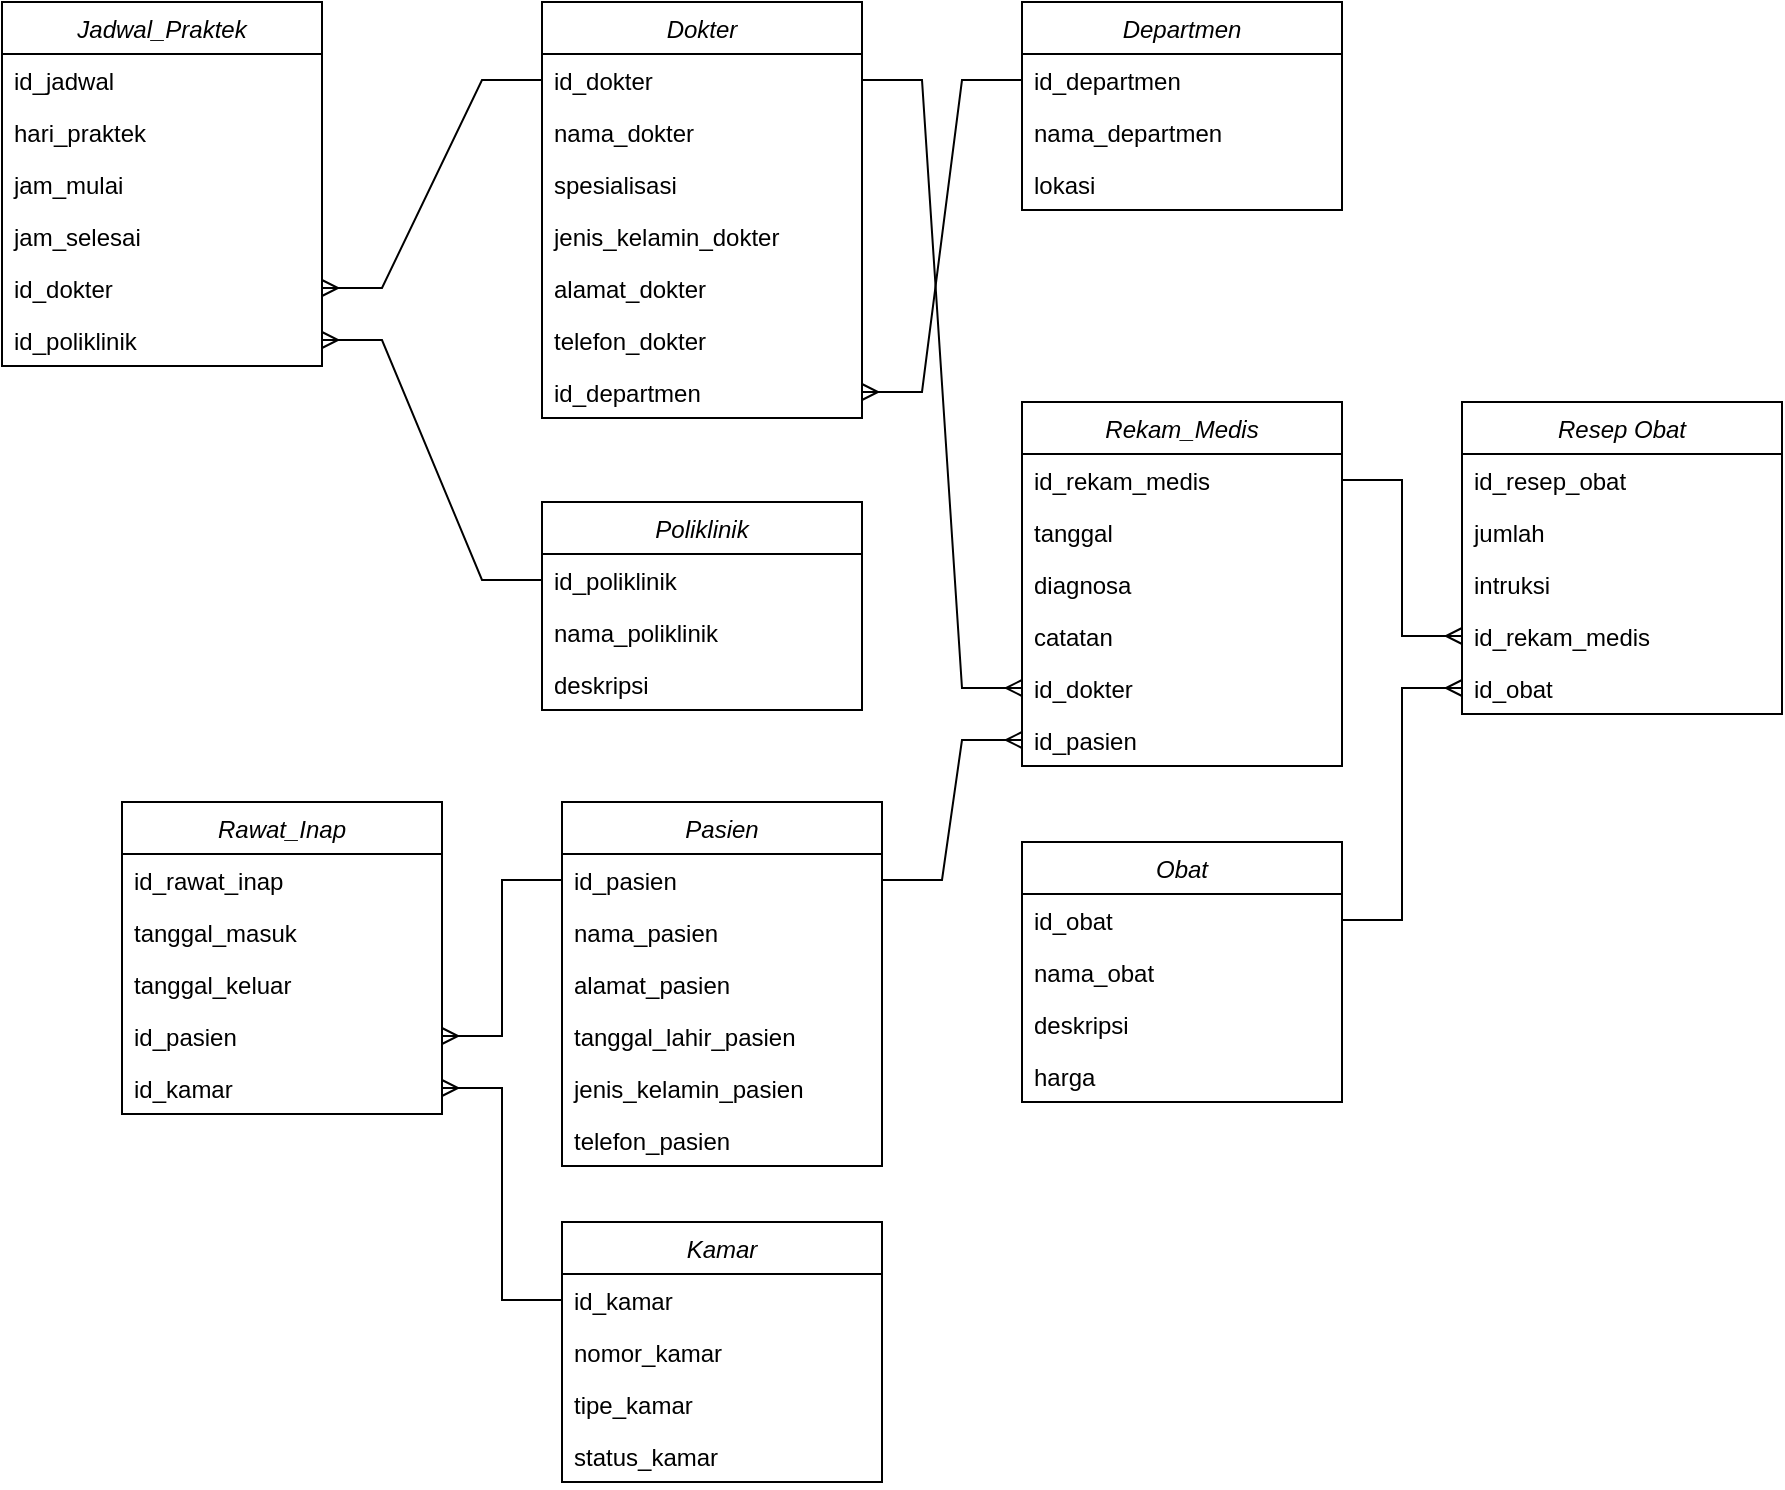 <mxfile version="24.0.2" type="google">
  <diagram id="C5RBs43oDa-KdzZeNtuy" name="Page-1">
    <mxGraphModel grid="1" page="1" gridSize="10" guides="1" tooltips="1" connect="1" arrows="1" fold="1" pageScale="1" pageWidth="827" pageHeight="1169" math="0" shadow="0">
      <root>
        <mxCell id="WIyWlLk6GJQsqaUBKTNV-0" />
        <mxCell id="WIyWlLk6GJQsqaUBKTNV-1" parent="WIyWlLk6GJQsqaUBKTNV-0" />
        <mxCell id="zkfFHV4jXpPFQw0GAbJ--0" value="Departmen" style="swimlane;fontStyle=2;align=center;verticalAlign=top;childLayout=stackLayout;horizontal=1;startSize=26;horizontalStack=0;resizeParent=1;resizeLast=0;collapsible=1;marginBottom=0;rounded=0;shadow=0;strokeWidth=1;" vertex="1" parent="WIyWlLk6GJQsqaUBKTNV-1">
          <mxGeometry x="680" y="50" width="160" height="104" as="geometry">
            <mxRectangle x="230" y="140" width="160" height="26" as="alternateBounds" />
          </mxGeometry>
        </mxCell>
        <mxCell id="zkfFHV4jXpPFQw0GAbJ--1" value="id_departmen" style="text;align=left;verticalAlign=top;spacingLeft=4;spacingRight=4;overflow=hidden;rotatable=0;points=[[0,0.5],[1,0.5]];portConstraint=eastwest;" vertex="1" parent="zkfFHV4jXpPFQw0GAbJ--0">
          <mxGeometry y="26" width="160" height="26" as="geometry" />
        </mxCell>
        <mxCell id="zkfFHV4jXpPFQw0GAbJ--2" value="nama_departmen" style="text;align=left;verticalAlign=top;spacingLeft=4;spacingRight=4;overflow=hidden;rotatable=0;points=[[0,0.5],[1,0.5]];portConstraint=eastwest;rounded=0;shadow=0;html=0;" vertex="1" parent="zkfFHV4jXpPFQw0GAbJ--0">
          <mxGeometry y="52" width="160" height="26" as="geometry" />
        </mxCell>
        <mxCell id="zkfFHV4jXpPFQw0GAbJ--3" value="lokasi" style="text;align=left;verticalAlign=top;spacingLeft=4;spacingRight=4;overflow=hidden;rotatable=0;points=[[0,0.5],[1,0.5]];portConstraint=eastwest;rounded=0;shadow=0;html=0;" vertex="1" parent="zkfFHV4jXpPFQw0GAbJ--0">
          <mxGeometry y="78" width="160" height="26" as="geometry" />
        </mxCell>
        <mxCell id="UwSzUFP0BF3GCQewwuvg-0" value="Dokter" style="swimlane;fontStyle=2;align=center;verticalAlign=top;childLayout=stackLayout;horizontal=1;startSize=26;horizontalStack=0;resizeParent=1;resizeLast=0;collapsible=1;marginBottom=0;rounded=0;shadow=0;strokeWidth=1;" vertex="1" parent="WIyWlLk6GJQsqaUBKTNV-1">
          <mxGeometry x="440" y="50" width="160" height="208" as="geometry">
            <mxRectangle x="230" y="140" width="160" height="26" as="alternateBounds" />
          </mxGeometry>
        </mxCell>
        <mxCell id="UwSzUFP0BF3GCQewwuvg-1" value="id_dokter" style="text;align=left;verticalAlign=top;spacingLeft=4;spacingRight=4;overflow=hidden;rotatable=0;points=[[0,0.5],[1,0.5]];portConstraint=eastwest;" vertex="1" parent="UwSzUFP0BF3GCQewwuvg-0">
          <mxGeometry y="26" width="160" height="26" as="geometry" />
        </mxCell>
        <mxCell id="UwSzUFP0BF3GCQewwuvg-2" value="nama_dokter" style="text;align=left;verticalAlign=top;spacingLeft=4;spacingRight=4;overflow=hidden;rotatable=0;points=[[0,0.5],[1,0.5]];portConstraint=eastwest;rounded=0;shadow=0;html=0;" vertex="1" parent="UwSzUFP0BF3GCQewwuvg-0">
          <mxGeometry y="52" width="160" height="26" as="geometry" />
        </mxCell>
        <mxCell id="UwSzUFP0BF3GCQewwuvg-3" value="spesialisasi" style="text;align=left;verticalAlign=top;spacingLeft=4;spacingRight=4;overflow=hidden;rotatable=0;points=[[0,0.5],[1,0.5]];portConstraint=eastwest;rounded=0;shadow=0;html=0;" vertex="1" parent="UwSzUFP0BF3GCQewwuvg-0">
          <mxGeometry y="78" width="160" height="26" as="geometry" />
        </mxCell>
        <mxCell id="UwSzUFP0BF3GCQewwuvg-4" value="jenis_kelamin_dokter" style="text;align=left;verticalAlign=top;spacingLeft=4;spacingRight=4;overflow=hidden;rotatable=0;points=[[0,0.5],[1,0.5]];portConstraint=eastwest;rounded=0;shadow=0;html=0;" vertex="1" parent="UwSzUFP0BF3GCQewwuvg-0">
          <mxGeometry y="104" width="160" height="26" as="geometry" />
        </mxCell>
        <mxCell id="UwSzUFP0BF3GCQewwuvg-5" value="alamat_dokter" style="text;align=left;verticalAlign=top;spacingLeft=4;spacingRight=4;overflow=hidden;rotatable=0;points=[[0,0.5],[1,0.5]];portConstraint=eastwest;rounded=0;shadow=0;html=0;" vertex="1" parent="UwSzUFP0BF3GCQewwuvg-0">
          <mxGeometry y="130" width="160" height="26" as="geometry" />
        </mxCell>
        <mxCell id="UwSzUFP0BF3GCQewwuvg-6" value="telefon_dokter" style="text;align=left;verticalAlign=top;spacingLeft=4;spacingRight=4;overflow=hidden;rotatable=0;points=[[0,0.5],[1,0.5]];portConstraint=eastwest;rounded=0;shadow=0;html=0;" vertex="1" parent="UwSzUFP0BF3GCQewwuvg-0">
          <mxGeometry y="156" width="160" height="26" as="geometry" />
        </mxCell>
        <mxCell id="UwSzUFP0BF3GCQewwuvg-7" value="id_departmen" style="text;align=left;verticalAlign=top;spacingLeft=4;spacingRight=4;overflow=hidden;rotatable=0;points=[[0,0.5],[1,0.5]];portConstraint=eastwest;rounded=0;shadow=0;html=0;" vertex="1" parent="UwSzUFP0BF3GCQewwuvg-0">
          <mxGeometry y="182" width="160" height="26" as="geometry" />
        </mxCell>
        <mxCell id="UwSzUFP0BF3GCQewwuvg-8" value="Jadwal_Praktek" style="swimlane;fontStyle=2;align=center;verticalAlign=top;childLayout=stackLayout;horizontal=1;startSize=26;horizontalStack=0;resizeParent=1;resizeLast=0;collapsible=1;marginBottom=0;rounded=0;shadow=0;strokeWidth=1;" vertex="1" parent="WIyWlLk6GJQsqaUBKTNV-1">
          <mxGeometry x="170" y="50" width="160" height="182" as="geometry">
            <mxRectangle x="230" y="140" width="160" height="26" as="alternateBounds" />
          </mxGeometry>
        </mxCell>
        <mxCell id="UwSzUFP0BF3GCQewwuvg-9" value="id_jadwal" style="text;align=left;verticalAlign=top;spacingLeft=4;spacingRight=4;overflow=hidden;rotatable=0;points=[[0,0.5],[1,0.5]];portConstraint=eastwest;" vertex="1" parent="UwSzUFP0BF3GCQewwuvg-8">
          <mxGeometry y="26" width="160" height="26" as="geometry" />
        </mxCell>
        <mxCell id="UwSzUFP0BF3GCQewwuvg-10" value="hari_praktek" style="text;align=left;verticalAlign=top;spacingLeft=4;spacingRight=4;overflow=hidden;rotatable=0;points=[[0,0.5],[1,0.5]];portConstraint=eastwest;rounded=0;shadow=0;html=0;" vertex="1" parent="UwSzUFP0BF3GCQewwuvg-8">
          <mxGeometry y="52" width="160" height="26" as="geometry" />
        </mxCell>
        <mxCell id="UwSzUFP0BF3GCQewwuvg-11" value="jam_mulai" style="text;align=left;verticalAlign=top;spacingLeft=4;spacingRight=4;overflow=hidden;rotatable=0;points=[[0,0.5],[1,0.5]];portConstraint=eastwest;rounded=0;shadow=0;html=0;" vertex="1" parent="UwSzUFP0BF3GCQewwuvg-8">
          <mxGeometry y="78" width="160" height="26" as="geometry" />
        </mxCell>
        <mxCell id="UwSzUFP0BF3GCQewwuvg-12" value="jam_selesai" style="text;align=left;verticalAlign=top;spacingLeft=4;spacingRight=4;overflow=hidden;rotatable=0;points=[[0,0.5],[1,0.5]];portConstraint=eastwest;rounded=0;shadow=0;html=0;" vertex="1" parent="UwSzUFP0BF3GCQewwuvg-8">
          <mxGeometry y="104" width="160" height="26" as="geometry" />
        </mxCell>
        <mxCell id="UwSzUFP0BF3GCQewwuvg-13" value="id_dokter" style="text;align=left;verticalAlign=top;spacingLeft=4;spacingRight=4;overflow=hidden;rotatable=0;points=[[0,0.5],[1,0.5]];portConstraint=eastwest;rounded=0;shadow=0;html=0;" vertex="1" parent="UwSzUFP0BF3GCQewwuvg-8">
          <mxGeometry y="130" width="160" height="26" as="geometry" />
        </mxCell>
        <mxCell id="UwSzUFP0BF3GCQewwuvg-14" value="id_poliklinik" style="text;align=left;verticalAlign=top;spacingLeft=4;spacingRight=4;overflow=hidden;rotatable=0;points=[[0,0.5],[1,0.5]];portConstraint=eastwest;rounded=0;shadow=0;html=0;" vertex="1" parent="UwSzUFP0BF3GCQewwuvg-8">
          <mxGeometry y="156" width="160" height="26" as="geometry" />
        </mxCell>
        <mxCell id="UwSzUFP0BF3GCQewwuvg-16" value="Kamar" style="swimlane;fontStyle=2;align=center;verticalAlign=top;childLayout=stackLayout;horizontal=1;startSize=26;horizontalStack=0;resizeParent=1;resizeLast=0;collapsible=1;marginBottom=0;rounded=0;shadow=0;strokeWidth=1;" vertex="1" parent="WIyWlLk6GJQsqaUBKTNV-1">
          <mxGeometry x="450" y="660" width="160" height="130" as="geometry">
            <mxRectangle x="230" y="140" width="160" height="26" as="alternateBounds" />
          </mxGeometry>
        </mxCell>
        <mxCell id="UwSzUFP0BF3GCQewwuvg-17" value="id_kamar" style="text;align=left;verticalAlign=top;spacingLeft=4;spacingRight=4;overflow=hidden;rotatable=0;points=[[0,0.5],[1,0.5]];portConstraint=eastwest;" vertex="1" parent="UwSzUFP0BF3GCQewwuvg-16">
          <mxGeometry y="26" width="160" height="26" as="geometry" />
        </mxCell>
        <mxCell id="UwSzUFP0BF3GCQewwuvg-18" value="nomor_kamar" style="text;align=left;verticalAlign=top;spacingLeft=4;spacingRight=4;overflow=hidden;rotatable=0;points=[[0,0.5],[1,0.5]];portConstraint=eastwest;rounded=0;shadow=0;html=0;" vertex="1" parent="UwSzUFP0BF3GCQewwuvg-16">
          <mxGeometry y="52" width="160" height="26" as="geometry" />
        </mxCell>
        <mxCell id="UwSzUFP0BF3GCQewwuvg-19" value="tipe_kamar" style="text;align=left;verticalAlign=top;spacingLeft=4;spacingRight=4;overflow=hidden;rotatable=0;points=[[0,0.5],[1,0.5]];portConstraint=eastwest;rounded=0;shadow=0;html=0;" vertex="1" parent="UwSzUFP0BF3GCQewwuvg-16">
          <mxGeometry y="78" width="160" height="26" as="geometry" />
        </mxCell>
        <mxCell id="UwSzUFP0BF3GCQewwuvg-20" value="status_kamar" style="text;align=left;verticalAlign=top;spacingLeft=4;spacingRight=4;overflow=hidden;rotatable=0;points=[[0,0.5],[1,0.5]];portConstraint=eastwest;rounded=0;shadow=0;html=0;" vertex="1" parent="UwSzUFP0BF3GCQewwuvg-16">
          <mxGeometry y="104" width="160" height="26" as="geometry" />
        </mxCell>
        <mxCell id="UwSzUFP0BF3GCQewwuvg-23" value="Obat" style="swimlane;fontStyle=2;align=center;verticalAlign=top;childLayout=stackLayout;horizontal=1;startSize=26;horizontalStack=0;resizeParent=1;resizeLast=0;collapsible=1;marginBottom=0;rounded=0;shadow=0;strokeWidth=1;" vertex="1" parent="WIyWlLk6GJQsqaUBKTNV-1">
          <mxGeometry x="680" y="470" width="160" height="130" as="geometry">
            <mxRectangle x="230" y="140" width="160" height="26" as="alternateBounds" />
          </mxGeometry>
        </mxCell>
        <mxCell id="UwSzUFP0BF3GCQewwuvg-24" value="id_obat" style="text;align=left;verticalAlign=top;spacingLeft=4;spacingRight=4;overflow=hidden;rotatable=0;points=[[0,0.5],[1,0.5]];portConstraint=eastwest;" vertex="1" parent="UwSzUFP0BF3GCQewwuvg-23">
          <mxGeometry y="26" width="160" height="26" as="geometry" />
        </mxCell>
        <mxCell id="UwSzUFP0BF3GCQewwuvg-25" value="nama_obat" style="text;align=left;verticalAlign=top;spacingLeft=4;spacingRight=4;overflow=hidden;rotatable=0;points=[[0,0.5],[1,0.5]];portConstraint=eastwest;rounded=0;shadow=0;html=0;" vertex="1" parent="UwSzUFP0BF3GCQewwuvg-23">
          <mxGeometry y="52" width="160" height="26" as="geometry" />
        </mxCell>
        <mxCell id="UwSzUFP0BF3GCQewwuvg-26" value="deskripsi" style="text;align=left;verticalAlign=top;spacingLeft=4;spacingRight=4;overflow=hidden;rotatable=0;points=[[0,0.5],[1,0.5]];portConstraint=eastwest;rounded=0;shadow=0;html=0;" vertex="1" parent="UwSzUFP0BF3GCQewwuvg-23">
          <mxGeometry y="78" width="160" height="26" as="geometry" />
        </mxCell>
        <mxCell id="UwSzUFP0BF3GCQewwuvg-27" value="harga" style="text;align=left;verticalAlign=top;spacingLeft=4;spacingRight=4;overflow=hidden;rotatable=0;points=[[0,0.5],[1,0.5]];portConstraint=eastwest;rounded=0;shadow=0;html=0;" vertex="1" parent="UwSzUFP0BF3GCQewwuvg-23">
          <mxGeometry y="104" width="160" height="26" as="geometry" />
        </mxCell>
        <mxCell id="UwSzUFP0BF3GCQewwuvg-28" value="Pasien" style="swimlane;fontStyle=2;align=center;verticalAlign=top;childLayout=stackLayout;horizontal=1;startSize=26;horizontalStack=0;resizeParent=1;resizeLast=0;collapsible=1;marginBottom=0;rounded=0;shadow=0;strokeWidth=1;" vertex="1" parent="WIyWlLk6GJQsqaUBKTNV-1">
          <mxGeometry x="450" y="450" width="160" height="182" as="geometry">
            <mxRectangle x="230" y="140" width="160" height="26" as="alternateBounds" />
          </mxGeometry>
        </mxCell>
        <mxCell id="UwSzUFP0BF3GCQewwuvg-29" value="id_pasien" style="text;align=left;verticalAlign=top;spacingLeft=4;spacingRight=4;overflow=hidden;rotatable=0;points=[[0,0.5],[1,0.5]];portConstraint=eastwest;" vertex="1" parent="UwSzUFP0BF3GCQewwuvg-28">
          <mxGeometry y="26" width="160" height="26" as="geometry" />
        </mxCell>
        <mxCell id="UwSzUFP0BF3GCQewwuvg-30" value="nama_pasien" style="text;align=left;verticalAlign=top;spacingLeft=4;spacingRight=4;overflow=hidden;rotatable=0;points=[[0,0.5],[1,0.5]];portConstraint=eastwest;rounded=0;shadow=0;html=0;" vertex="1" parent="UwSzUFP0BF3GCQewwuvg-28">
          <mxGeometry y="52" width="160" height="26" as="geometry" />
        </mxCell>
        <mxCell id="UwSzUFP0BF3GCQewwuvg-31" value="alamat_pasien" style="text;align=left;verticalAlign=top;spacingLeft=4;spacingRight=4;overflow=hidden;rotatable=0;points=[[0,0.5],[1,0.5]];portConstraint=eastwest;rounded=0;shadow=0;html=0;" vertex="1" parent="UwSzUFP0BF3GCQewwuvg-28">
          <mxGeometry y="78" width="160" height="26" as="geometry" />
        </mxCell>
        <mxCell id="UwSzUFP0BF3GCQewwuvg-32" value="tanggal_lahir_pasien" style="text;align=left;verticalAlign=top;spacingLeft=4;spacingRight=4;overflow=hidden;rotatable=0;points=[[0,0.5],[1,0.5]];portConstraint=eastwest;rounded=0;shadow=0;html=0;" vertex="1" parent="UwSzUFP0BF3GCQewwuvg-28">
          <mxGeometry y="104" width="160" height="26" as="geometry" />
        </mxCell>
        <mxCell id="UwSzUFP0BF3GCQewwuvg-33" value="jenis_kelamin_pasien" style="text;align=left;verticalAlign=top;spacingLeft=4;spacingRight=4;overflow=hidden;rotatable=0;points=[[0,0.5],[1,0.5]];portConstraint=eastwest;rounded=0;shadow=0;html=0;" vertex="1" parent="UwSzUFP0BF3GCQewwuvg-28">
          <mxGeometry y="130" width="160" height="26" as="geometry" />
        </mxCell>
        <mxCell id="UwSzUFP0BF3GCQewwuvg-34" value="telefon_pasien" style="text;align=left;verticalAlign=top;spacingLeft=4;spacingRight=4;overflow=hidden;rotatable=0;points=[[0,0.5],[1,0.5]];portConstraint=eastwest;rounded=0;shadow=0;html=0;" vertex="1" parent="UwSzUFP0BF3GCQewwuvg-28">
          <mxGeometry y="156" width="160" height="26" as="geometry" />
        </mxCell>
        <mxCell id="UwSzUFP0BF3GCQewwuvg-35" value="Poliklinik" style="swimlane;fontStyle=2;align=center;verticalAlign=top;childLayout=stackLayout;horizontal=1;startSize=26;horizontalStack=0;resizeParent=1;resizeLast=0;collapsible=1;marginBottom=0;rounded=0;shadow=0;strokeWidth=1;" vertex="1" parent="WIyWlLk6GJQsqaUBKTNV-1">
          <mxGeometry x="440" y="300" width="160" height="104" as="geometry">
            <mxRectangle x="230" y="140" width="160" height="26" as="alternateBounds" />
          </mxGeometry>
        </mxCell>
        <mxCell id="UwSzUFP0BF3GCQewwuvg-36" value="id_poliklinik" style="text;align=left;verticalAlign=top;spacingLeft=4;spacingRight=4;overflow=hidden;rotatable=0;points=[[0,0.5],[1,0.5]];portConstraint=eastwest;" vertex="1" parent="UwSzUFP0BF3GCQewwuvg-35">
          <mxGeometry y="26" width="160" height="26" as="geometry" />
        </mxCell>
        <mxCell id="UwSzUFP0BF3GCQewwuvg-37" value="nama_poliklinik" style="text;align=left;verticalAlign=top;spacingLeft=4;spacingRight=4;overflow=hidden;rotatable=0;points=[[0,0.5],[1,0.5]];portConstraint=eastwest;rounded=0;shadow=0;html=0;" vertex="1" parent="UwSzUFP0BF3GCQewwuvg-35">
          <mxGeometry y="52" width="160" height="26" as="geometry" />
        </mxCell>
        <mxCell id="UwSzUFP0BF3GCQewwuvg-38" value="deskripsi" style="text;align=left;verticalAlign=top;spacingLeft=4;spacingRight=4;overflow=hidden;rotatable=0;points=[[0,0.5],[1,0.5]];portConstraint=eastwest;rounded=0;shadow=0;html=0;" vertex="1" parent="UwSzUFP0BF3GCQewwuvg-35">
          <mxGeometry y="78" width="160" height="26" as="geometry" />
        </mxCell>
        <mxCell id="UwSzUFP0BF3GCQewwuvg-40" value="Rawat_Inap" style="swimlane;fontStyle=2;align=center;verticalAlign=top;childLayout=stackLayout;horizontal=1;startSize=26;horizontalStack=0;resizeParent=1;resizeLast=0;collapsible=1;marginBottom=0;rounded=0;shadow=0;strokeWidth=1;" vertex="1" parent="WIyWlLk6GJQsqaUBKTNV-1">
          <mxGeometry x="230" y="450" width="160" height="156" as="geometry">
            <mxRectangle x="230" y="140" width="160" height="26" as="alternateBounds" />
          </mxGeometry>
        </mxCell>
        <mxCell id="UwSzUFP0BF3GCQewwuvg-41" value="id_rawat_inap" style="text;align=left;verticalAlign=top;spacingLeft=4;spacingRight=4;overflow=hidden;rotatable=0;points=[[0,0.5],[1,0.5]];portConstraint=eastwest;" vertex="1" parent="UwSzUFP0BF3GCQewwuvg-40">
          <mxGeometry y="26" width="160" height="26" as="geometry" />
        </mxCell>
        <mxCell id="UwSzUFP0BF3GCQewwuvg-44" value="tanggal_masuk" style="text;align=left;verticalAlign=top;spacingLeft=4;spacingRight=4;overflow=hidden;rotatable=0;points=[[0,0.5],[1,0.5]];portConstraint=eastwest;rounded=0;shadow=0;html=0;" vertex="1" parent="UwSzUFP0BF3GCQewwuvg-40">
          <mxGeometry y="52" width="160" height="26" as="geometry" />
        </mxCell>
        <mxCell id="UwSzUFP0BF3GCQewwuvg-45" value="tanggal_keluar" style="text;align=left;verticalAlign=top;spacingLeft=4;spacingRight=4;overflow=hidden;rotatable=0;points=[[0,0.5],[1,0.5]];portConstraint=eastwest;rounded=0;shadow=0;html=0;" vertex="1" parent="UwSzUFP0BF3GCQewwuvg-40">
          <mxGeometry y="78" width="160" height="26" as="geometry" />
        </mxCell>
        <mxCell id="UwSzUFP0BF3GCQewwuvg-42" value="id_pasien" style="text;align=left;verticalAlign=top;spacingLeft=4;spacingRight=4;overflow=hidden;rotatable=0;points=[[0,0.5],[1,0.5]];portConstraint=eastwest;rounded=0;shadow=0;html=0;" vertex="1" parent="UwSzUFP0BF3GCQewwuvg-40">
          <mxGeometry y="104" width="160" height="26" as="geometry" />
        </mxCell>
        <mxCell id="UwSzUFP0BF3GCQewwuvg-43" value="id_kamar" style="text;align=left;verticalAlign=top;spacingLeft=4;spacingRight=4;overflow=hidden;rotatable=0;points=[[0,0.5],[1,0.5]];portConstraint=eastwest;rounded=0;shadow=0;html=0;" vertex="1" parent="UwSzUFP0BF3GCQewwuvg-40">
          <mxGeometry y="130" width="160" height="26" as="geometry" />
        </mxCell>
        <mxCell id="UwSzUFP0BF3GCQewwuvg-47" value="Rekam_Medis" style="swimlane;fontStyle=2;align=center;verticalAlign=top;childLayout=stackLayout;horizontal=1;startSize=26;horizontalStack=0;resizeParent=1;resizeLast=0;collapsible=1;marginBottom=0;rounded=0;shadow=0;strokeWidth=1;" vertex="1" parent="WIyWlLk6GJQsqaUBKTNV-1">
          <mxGeometry x="680" y="250" width="160" height="182" as="geometry">
            <mxRectangle x="230" y="140" width="160" height="26" as="alternateBounds" />
          </mxGeometry>
        </mxCell>
        <mxCell id="UwSzUFP0BF3GCQewwuvg-48" value="id_rekam_medis" style="text;align=left;verticalAlign=top;spacingLeft=4;spacingRight=4;overflow=hidden;rotatable=0;points=[[0,0.5],[1,0.5]];portConstraint=eastwest;" vertex="1" parent="UwSzUFP0BF3GCQewwuvg-47">
          <mxGeometry y="26" width="160" height="26" as="geometry" />
        </mxCell>
        <mxCell id="UwSzUFP0BF3GCQewwuvg-49" value="tanggal" style="text;align=left;verticalAlign=top;spacingLeft=4;spacingRight=4;overflow=hidden;rotatable=0;points=[[0,0.5],[1,0.5]];portConstraint=eastwest;rounded=0;shadow=0;html=0;" vertex="1" parent="UwSzUFP0BF3GCQewwuvg-47">
          <mxGeometry y="52" width="160" height="26" as="geometry" />
        </mxCell>
        <mxCell id="UwSzUFP0BF3GCQewwuvg-50" value="diagnosa" style="text;align=left;verticalAlign=top;spacingLeft=4;spacingRight=4;overflow=hidden;rotatable=0;points=[[0,0.5],[1,0.5]];portConstraint=eastwest;rounded=0;shadow=0;html=0;" vertex="1" parent="UwSzUFP0BF3GCQewwuvg-47">
          <mxGeometry y="78" width="160" height="26" as="geometry" />
        </mxCell>
        <mxCell id="UwSzUFP0BF3GCQewwuvg-51" value="catatan" style="text;align=left;verticalAlign=top;spacingLeft=4;spacingRight=4;overflow=hidden;rotatable=0;points=[[0,0.5],[1,0.5]];portConstraint=eastwest;rounded=0;shadow=0;html=0;" vertex="1" parent="UwSzUFP0BF3GCQewwuvg-47">
          <mxGeometry y="104" width="160" height="26" as="geometry" />
        </mxCell>
        <mxCell id="UwSzUFP0BF3GCQewwuvg-52" value="id_dokter" style="text;align=left;verticalAlign=top;spacingLeft=4;spacingRight=4;overflow=hidden;rotatable=0;points=[[0,0.5],[1,0.5]];portConstraint=eastwest;rounded=0;shadow=0;html=0;" vertex="1" parent="UwSzUFP0BF3GCQewwuvg-47">
          <mxGeometry y="130" width="160" height="26" as="geometry" />
        </mxCell>
        <mxCell id="UwSzUFP0BF3GCQewwuvg-53" value="id_pasien" style="text;align=left;verticalAlign=top;spacingLeft=4;spacingRight=4;overflow=hidden;rotatable=0;points=[[0,0.5],[1,0.5]];portConstraint=eastwest;rounded=0;shadow=0;html=0;" vertex="1" parent="UwSzUFP0BF3GCQewwuvg-47">
          <mxGeometry y="156" width="160" height="26" as="geometry" />
        </mxCell>
        <mxCell id="UwSzUFP0BF3GCQewwuvg-54" value="Resep Obat" style="swimlane;fontStyle=2;align=center;verticalAlign=top;childLayout=stackLayout;horizontal=1;startSize=26;horizontalStack=0;resizeParent=1;resizeLast=0;collapsible=1;marginBottom=0;rounded=0;shadow=0;strokeWidth=1;" vertex="1" parent="WIyWlLk6GJQsqaUBKTNV-1">
          <mxGeometry x="900" y="250" width="160" height="156" as="geometry">
            <mxRectangle x="230" y="140" width="160" height="26" as="alternateBounds" />
          </mxGeometry>
        </mxCell>
        <mxCell id="UwSzUFP0BF3GCQewwuvg-55" value="id_resep_obat" style="text;align=left;verticalAlign=top;spacingLeft=4;spacingRight=4;overflow=hidden;rotatable=0;points=[[0,0.5],[1,0.5]];portConstraint=eastwest;" vertex="1" parent="UwSzUFP0BF3GCQewwuvg-54">
          <mxGeometry y="26" width="160" height="26" as="geometry" />
        </mxCell>
        <mxCell id="UwSzUFP0BF3GCQewwuvg-56" value="jumlah" style="text;align=left;verticalAlign=top;spacingLeft=4;spacingRight=4;overflow=hidden;rotatable=0;points=[[0,0.5],[1,0.5]];portConstraint=eastwest;rounded=0;shadow=0;html=0;" vertex="1" parent="UwSzUFP0BF3GCQewwuvg-54">
          <mxGeometry y="52" width="160" height="26" as="geometry" />
        </mxCell>
        <mxCell id="UwSzUFP0BF3GCQewwuvg-57" value="intruksi" style="text;align=left;verticalAlign=top;spacingLeft=4;spacingRight=4;overflow=hidden;rotatable=0;points=[[0,0.5],[1,0.5]];portConstraint=eastwest;rounded=0;shadow=0;html=0;" vertex="1" parent="UwSzUFP0BF3GCQewwuvg-54">
          <mxGeometry y="78" width="160" height="26" as="geometry" />
        </mxCell>
        <mxCell id="UwSzUFP0BF3GCQewwuvg-59" value="id_rekam_medis" style="text;align=left;verticalAlign=top;spacingLeft=4;spacingRight=4;overflow=hidden;rotatable=0;points=[[0,0.5],[1,0.5]];portConstraint=eastwest;rounded=0;shadow=0;html=0;" vertex="1" parent="UwSzUFP0BF3GCQewwuvg-54">
          <mxGeometry y="104" width="160" height="26" as="geometry" />
        </mxCell>
        <mxCell id="UwSzUFP0BF3GCQewwuvg-58" value="id_obat" style="text;align=left;verticalAlign=top;spacingLeft=4;spacingRight=4;overflow=hidden;rotatable=0;points=[[0,0.5],[1,0.5]];portConstraint=eastwest;rounded=0;shadow=0;html=0;" vertex="1" parent="UwSzUFP0BF3GCQewwuvg-54">
          <mxGeometry y="130" width="160" height="26" as="geometry" />
        </mxCell>
        <mxCell id="UwSzUFP0BF3GCQewwuvg-60" value="" style="edgeStyle=entityRelationEdgeStyle;fontSize=12;html=1;endArrow=ERmany;rounded=0;entryX=1;entryY=0.5;entryDx=0;entryDy=0;exitX=0;exitY=0.5;exitDx=0;exitDy=0;" edge="1" parent="WIyWlLk6GJQsqaUBKTNV-1" source="zkfFHV4jXpPFQw0GAbJ--1" target="UwSzUFP0BF3GCQewwuvg-7">
          <mxGeometry width="100" height="100" relative="1" as="geometry">
            <mxPoint x="630" y="290" as="sourcePoint" />
            <mxPoint x="730" y="190" as="targetPoint" />
          </mxGeometry>
        </mxCell>
        <mxCell id="UwSzUFP0BF3GCQewwuvg-61" value="" style="edgeStyle=entityRelationEdgeStyle;fontSize=12;html=1;endArrow=ERmany;rounded=0;entryX=1;entryY=0.5;entryDx=0;entryDy=0;exitX=0;exitY=0.5;exitDx=0;exitDy=0;" edge="1" parent="WIyWlLk6GJQsqaUBKTNV-1" source="UwSzUFP0BF3GCQewwuvg-1" target="UwSzUFP0BF3GCQewwuvg-13">
          <mxGeometry width="100" height="100" relative="1" as="geometry">
            <mxPoint x="430" y="110" as="sourcePoint" />
            <mxPoint x="310" y="276" as="targetPoint" />
          </mxGeometry>
        </mxCell>
        <mxCell id="UwSzUFP0BF3GCQewwuvg-62" value="" style="edgeStyle=entityRelationEdgeStyle;fontSize=12;html=1;endArrow=ERmany;rounded=0;entryX=1;entryY=0.5;entryDx=0;entryDy=0;exitX=0;exitY=0.5;exitDx=0;exitDy=0;" edge="1" parent="WIyWlLk6GJQsqaUBKTNV-1" source="UwSzUFP0BF3GCQewwuvg-36" target="UwSzUFP0BF3GCQewwuvg-14">
          <mxGeometry width="100" height="100" relative="1" as="geometry">
            <mxPoint x="410" y="216" as="sourcePoint" />
            <mxPoint x="300" y="320" as="targetPoint" />
          </mxGeometry>
        </mxCell>
        <mxCell id="UwSzUFP0BF3GCQewwuvg-63" value="" style="edgeStyle=entityRelationEdgeStyle;fontSize=12;html=1;endArrow=ERmany;rounded=0;entryX=0;entryY=0.5;entryDx=0;entryDy=0;exitX=1;exitY=0.5;exitDx=0;exitDy=0;" edge="1" parent="WIyWlLk6GJQsqaUBKTNV-1" source="UwSzUFP0BF3GCQewwuvg-1" target="UwSzUFP0BF3GCQewwuvg-52">
          <mxGeometry width="100" height="100" relative="1" as="geometry">
            <mxPoint x="730" y="89" as="sourcePoint" />
            <mxPoint x="610" y="255" as="targetPoint" />
          </mxGeometry>
        </mxCell>
        <mxCell id="UwSzUFP0BF3GCQewwuvg-64" value="" style="edgeStyle=entityRelationEdgeStyle;fontSize=12;html=1;endArrow=ERmany;rounded=0;entryX=0;entryY=0.5;entryDx=0;entryDy=0;exitX=1;exitY=0.5;exitDx=0;exitDy=0;" edge="1" parent="WIyWlLk6GJQsqaUBKTNV-1" source="UwSzUFP0BF3GCQewwuvg-29" target="UwSzUFP0BF3GCQewwuvg-53">
          <mxGeometry width="100" height="100" relative="1" as="geometry">
            <mxPoint x="640" y="233" as="sourcePoint" />
            <mxPoint x="720" y="537" as="targetPoint" />
          </mxGeometry>
        </mxCell>
        <mxCell id="UwSzUFP0BF3GCQewwuvg-65" value="" style="edgeStyle=entityRelationEdgeStyle;fontSize=12;html=1;endArrow=ERmany;rounded=0;entryX=1;entryY=0.5;entryDx=0;entryDy=0;exitX=0;exitY=0.5;exitDx=0;exitDy=0;" edge="1" parent="WIyWlLk6GJQsqaUBKTNV-1" source="UwSzUFP0BF3GCQewwuvg-29" target="UwSzUFP0BF3GCQewwuvg-42">
          <mxGeometry width="100" height="100" relative="1" as="geometry">
            <mxPoint x="344" y="670" as="sourcePoint" />
            <mxPoint x="414" y="600" as="targetPoint" />
          </mxGeometry>
        </mxCell>
        <mxCell id="UwSzUFP0BF3GCQewwuvg-66" value="" style="edgeStyle=entityRelationEdgeStyle;fontSize=12;html=1;endArrow=ERmany;rounded=0;entryX=1;entryY=0.5;entryDx=0;entryDy=0;exitX=0;exitY=0.5;exitDx=0;exitDy=0;" edge="1" parent="WIyWlLk6GJQsqaUBKTNV-1" source="UwSzUFP0BF3GCQewwuvg-17" target="UwSzUFP0BF3GCQewwuvg-43">
          <mxGeometry width="100" height="100" relative="1" as="geometry">
            <mxPoint x="460" y="499" as="sourcePoint" />
            <mxPoint x="400" y="577" as="targetPoint" />
          </mxGeometry>
        </mxCell>
        <mxCell id="UwSzUFP0BF3GCQewwuvg-68" value="" style="edgeStyle=entityRelationEdgeStyle;fontSize=12;html=1;endArrow=ERmany;rounded=0;entryX=0;entryY=0.5;entryDx=0;entryDy=0;exitX=1;exitY=0.5;exitDx=0;exitDy=0;" edge="1" parent="WIyWlLk6GJQsqaUBKTNV-1" source="UwSzUFP0BF3GCQewwuvg-24" target="UwSzUFP0BF3GCQewwuvg-58">
          <mxGeometry width="100" height="100" relative="1" as="geometry">
            <mxPoint x="620" y="499" as="sourcePoint" />
            <mxPoint x="690" y="429" as="targetPoint" />
          </mxGeometry>
        </mxCell>
        <mxCell id="UwSzUFP0BF3GCQewwuvg-69" value="" style="edgeStyle=entityRelationEdgeStyle;fontSize=12;html=1;endArrow=ERmany;rounded=0;entryX=0;entryY=0.5;entryDx=0;entryDy=0;exitX=1;exitY=0.5;exitDx=0;exitDy=0;" edge="1" parent="WIyWlLk6GJQsqaUBKTNV-1" source="UwSzUFP0BF3GCQewwuvg-48" target="UwSzUFP0BF3GCQewwuvg-59">
          <mxGeometry width="100" height="100" relative="1" as="geometry">
            <mxPoint x="910" y="469" as="sourcePoint" />
            <mxPoint x="850" y="617" as="targetPoint" />
          </mxGeometry>
        </mxCell>
      </root>
    </mxGraphModel>
  </diagram>
</mxfile>
